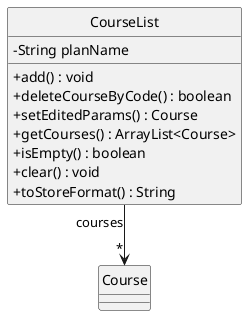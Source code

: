 @startuml
'https://plantuml.com/class-diagram
hide circle
skinparam classAttributeIconSize 0

CourseList "courses" --> "*" Course

class CourseList {
-String planName
+add() : void
+deleteCourseByCode() : boolean
+setEditedParams() : Course
+getCourses() : ArrayList<Course>
+isEmpty() : boolean
+clear() : void
+toStoreFormat() : String
}

@enduml